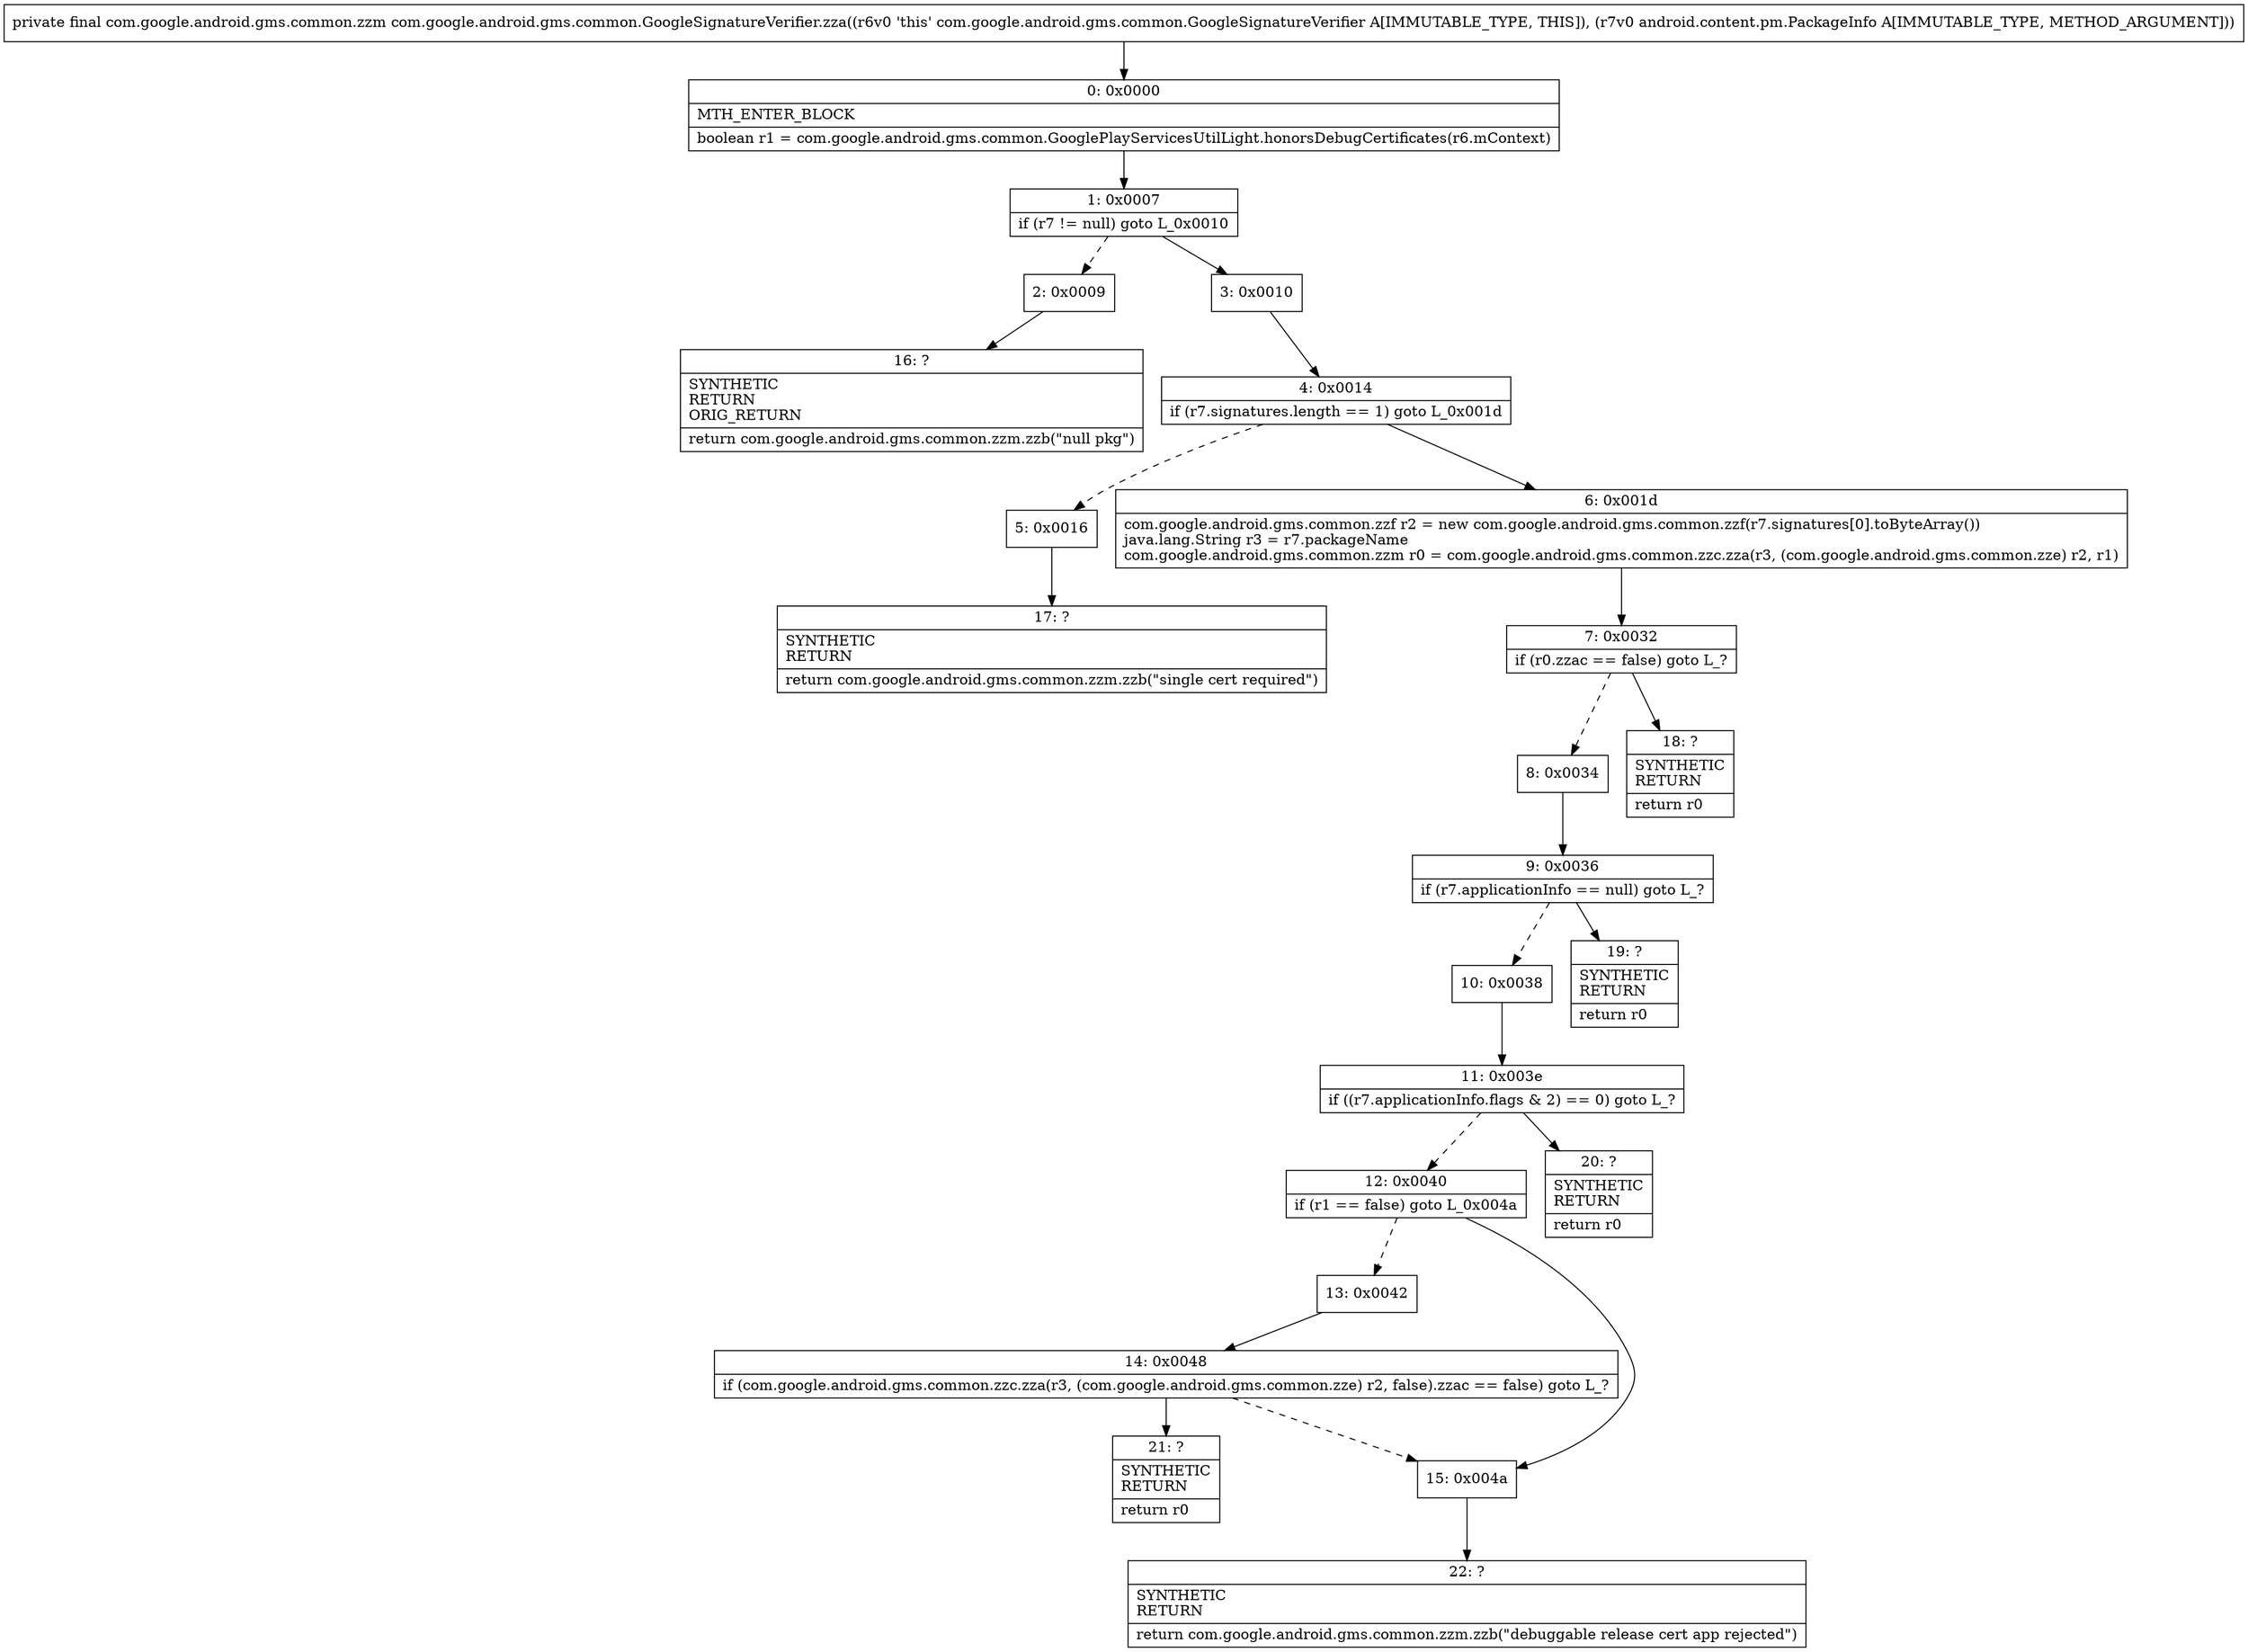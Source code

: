 digraph "CFG forcom.google.android.gms.common.GoogleSignatureVerifier.zza(Landroid\/content\/pm\/PackageInfo;)Lcom\/google\/android\/gms\/common\/zzm;" {
Node_0 [shape=record,label="{0\:\ 0x0000|MTH_ENTER_BLOCK\l|boolean r1 = com.google.android.gms.common.GooglePlayServicesUtilLight.honorsDebugCertificates(r6.mContext)\l}"];
Node_1 [shape=record,label="{1\:\ 0x0007|if (r7 != null) goto L_0x0010\l}"];
Node_2 [shape=record,label="{2\:\ 0x0009}"];
Node_3 [shape=record,label="{3\:\ 0x0010}"];
Node_4 [shape=record,label="{4\:\ 0x0014|if (r7.signatures.length == 1) goto L_0x001d\l}"];
Node_5 [shape=record,label="{5\:\ 0x0016}"];
Node_6 [shape=record,label="{6\:\ 0x001d|com.google.android.gms.common.zzf r2 = new com.google.android.gms.common.zzf(r7.signatures[0].toByteArray())\ljava.lang.String r3 = r7.packageName\lcom.google.android.gms.common.zzm r0 = com.google.android.gms.common.zzc.zza(r3, (com.google.android.gms.common.zze) r2, r1)\l}"];
Node_7 [shape=record,label="{7\:\ 0x0032|if (r0.zzac == false) goto L_?\l}"];
Node_8 [shape=record,label="{8\:\ 0x0034}"];
Node_9 [shape=record,label="{9\:\ 0x0036|if (r7.applicationInfo == null) goto L_?\l}"];
Node_10 [shape=record,label="{10\:\ 0x0038}"];
Node_11 [shape=record,label="{11\:\ 0x003e|if ((r7.applicationInfo.flags & 2) == 0) goto L_?\l}"];
Node_12 [shape=record,label="{12\:\ 0x0040|if (r1 == false) goto L_0x004a\l}"];
Node_13 [shape=record,label="{13\:\ 0x0042}"];
Node_14 [shape=record,label="{14\:\ 0x0048|if (com.google.android.gms.common.zzc.zza(r3, (com.google.android.gms.common.zze) r2, false).zzac == false) goto L_?\l}"];
Node_15 [shape=record,label="{15\:\ 0x004a}"];
Node_16 [shape=record,label="{16\:\ ?|SYNTHETIC\lRETURN\lORIG_RETURN\l|return com.google.android.gms.common.zzm.zzb(\"null pkg\")\l}"];
Node_17 [shape=record,label="{17\:\ ?|SYNTHETIC\lRETURN\l|return com.google.android.gms.common.zzm.zzb(\"single cert required\")\l}"];
Node_18 [shape=record,label="{18\:\ ?|SYNTHETIC\lRETURN\l|return r0\l}"];
Node_19 [shape=record,label="{19\:\ ?|SYNTHETIC\lRETURN\l|return r0\l}"];
Node_20 [shape=record,label="{20\:\ ?|SYNTHETIC\lRETURN\l|return r0\l}"];
Node_21 [shape=record,label="{21\:\ ?|SYNTHETIC\lRETURN\l|return r0\l}"];
Node_22 [shape=record,label="{22\:\ ?|SYNTHETIC\lRETURN\l|return com.google.android.gms.common.zzm.zzb(\"debuggable release cert app rejected\")\l}"];
MethodNode[shape=record,label="{private final com.google.android.gms.common.zzm com.google.android.gms.common.GoogleSignatureVerifier.zza((r6v0 'this' com.google.android.gms.common.GoogleSignatureVerifier A[IMMUTABLE_TYPE, THIS]), (r7v0 android.content.pm.PackageInfo A[IMMUTABLE_TYPE, METHOD_ARGUMENT])) }"];
MethodNode -> Node_0;
Node_0 -> Node_1;
Node_1 -> Node_2[style=dashed];
Node_1 -> Node_3;
Node_2 -> Node_16;
Node_3 -> Node_4;
Node_4 -> Node_5[style=dashed];
Node_4 -> Node_6;
Node_5 -> Node_17;
Node_6 -> Node_7;
Node_7 -> Node_8[style=dashed];
Node_7 -> Node_18;
Node_8 -> Node_9;
Node_9 -> Node_10[style=dashed];
Node_9 -> Node_19;
Node_10 -> Node_11;
Node_11 -> Node_12[style=dashed];
Node_11 -> Node_20;
Node_12 -> Node_13[style=dashed];
Node_12 -> Node_15;
Node_13 -> Node_14;
Node_14 -> Node_15[style=dashed];
Node_14 -> Node_21;
Node_15 -> Node_22;
}

